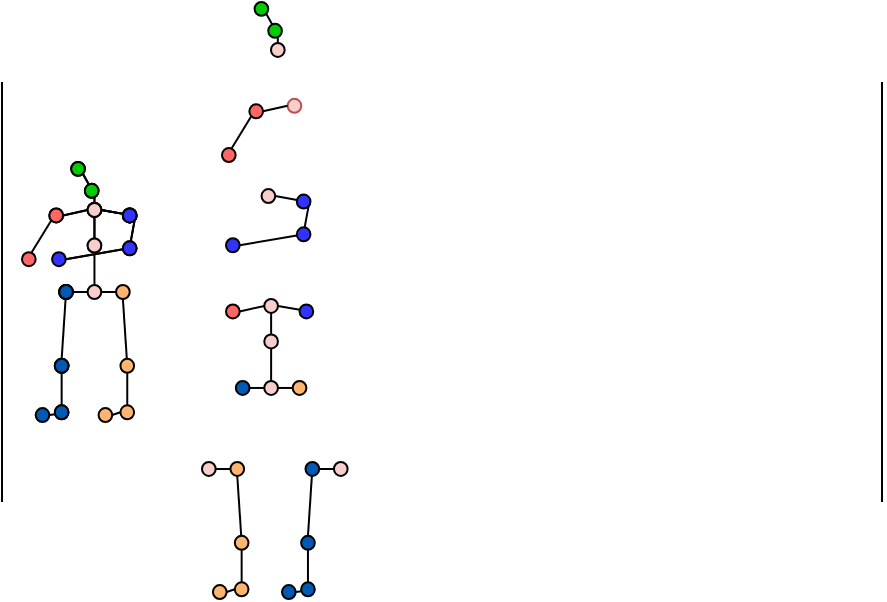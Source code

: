 <mxfile version="20.8.16" type="github">
  <diagram name="第 1 页" id="prYPWEz3ubBdFDEV3Z4t">
    <mxGraphModel dx="819" dy="437" grid="1" gridSize="10" guides="1" tooltips="1" connect="1" arrows="1" fold="1" page="1" pageScale="1" pageWidth="827" pageHeight="1169" math="0" shadow="0">
      <root>
        <mxCell id="0" />
        <mxCell id="1" parent="0" />
        <mxCell id="yCSQ9UV-EW6JQxp8kpYr-37" value="" style="endArrow=none;html=1;rounded=0;" edge="1" parent="1">
          <mxGeometry width="50" height="50" relative="1" as="geometry">
            <mxPoint x="40" y="290" as="sourcePoint" />
            <mxPoint x="40" y="80" as="targetPoint" />
          </mxGeometry>
        </mxCell>
        <mxCell id="yCSQ9UV-EW6JQxp8kpYr-38" value="" style="endArrow=none;html=1;rounded=0;" edge="1" parent="1">
          <mxGeometry width="50" height="50" relative="1" as="geometry">
            <mxPoint x="480" y="290" as="sourcePoint" />
            <mxPoint x="480" y="80" as="targetPoint" />
          </mxGeometry>
        </mxCell>
        <mxCell id="yCSQ9UV-EW6JQxp8kpYr-2" value="" style="ellipse;whiteSpace=wrap;html=1;fillColor=#00CC00;strokeColor=#000000;" vertex="1" parent="1">
          <mxGeometry x="74.607" y="120" width="6.835" height="6.835" as="geometry" />
        </mxCell>
        <mxCell id="yCSQ9UV-EW6JQxp8kpYr-3" value="" style="ellipse;whiteSpace=wrap;html=1;fillColor=#00CC00;strokeColor=#000000;" vertex="1" parent="1">
          <mxGeometry x="81.442" y="130.936" width="6.835" height="6.972" as="geometry" />
        </mxCell>
        <mxCell id="yCSQ9UV-EW6JQxp8kpYr-4" value="" style="endArrow=none;html=1;rounded=0;exitX=0.3;exitY=0.059;exitDx=0;exitDy=0;entryX=1;entryY=1;entryDx=0;entryDy=0;exitPerimeter=0;strokeWidth=1;strokeColor=#000000;" edge="1" parent="1" source="yCSQ9UV-EW6JQxp8kpYr-3" target="yCSQ9UV-EW6JQxp8kpYr-2">
          <mxGeometry width="50" height="50" relative="1" as="geometry">
            <mxPoint x="100.581" y="154.175" as="sourcePoint" />
            <mxPoint x="107.417" y="147.34" as="targetPoint" />
          </mxGeometry>
        </mxCell>
        <mxCell id="yCSQ9UV-EW6JQxp8kpYr-5" value="" style="ellipse;whiteSpace=wrap;html=1;fillColor=#f8cecc;strokeColor=#000000;" vertex="1" parent="1">
          <mxGeometry x="82.81" y="140.505" width="6.835" height="6.972" as="geometry" />
        </mxCell>
        <mxCell id="yCSQ9UV-EW6JQxp8kpYr-6" value="" style="ellipse;whiteSpace=wrap;html=1;fillColor=#3333FF;strokeColor=#000000;" vertex="1" parent="1">
          <mxGeometry x="100.445" y="143.239" width="6.835" height="6.972" as="geometry" />
        </mxCell>
        <mxCell id="yCSQ9UV-EW6JQxp8kpYr-7" value="" style="ellipse;whiteSpace=wrap;html=1;fillColor=#FF6666;strokeColor=#000000;" vertex="1" parent="1">
          <mxGeometry x="63.671" y="143.239" width="6.835" height="6.972" as="geometry" />
        </mxCell>
        <mxCell id="yCSQ9UV-EW6JQxp8kpYr-8" value="" style="endArrow=none;html=1;rounded=0;entryX=0.7;entryY=0.974;entryDx=0;entryDy=0;strokeWidth=1;entryPerimeter=0;exitX=0.5;exitY=0;exitDx=0;exitDy=0;strokeColor=#000000;" edge="1" parent="1" source="yCSQ9UV-EW6JQxp8kpYr-5" target="yCSQ9UV-EW6JQxp8kpYr-3">
          <mxGeometry width="50" height="50" relative="1" as="geometry">
            <mxPoint x="100.855" y="132.303" as="sourcePoint" />
            <mxPoint x="97.847" y="126.835" as="targetPoint" />
          </mxGeometry>
        </mxCell>
        <mxCell id="yCSQ9UV-EW6JQxp8kpYr-9" value="" style="edgeStyle=none;orthogonalLoop=1;jettySize=auto;html=1;rounded=0;labelBackgroundColor=default;strokeColor=#000000;strokeWidth=1;fontFamily=Helvetica;fontSize=11;fontColor=default;endArrow=none;shape=connector;exitX=1;exitY=0.5;exitDx=0;exitDy=0;entryX=0;entryY=0.5;entryDx=0;entryDy=0;" edge="1" parent="1" source="yCSQ9UV-EW6JQxp8kpYr-7" target="yCSQ9UV-EW6JQxp8kpYr-5">
          <mxGeometry width="100" relative="1" as="geometry">
            <mxPoint x="73.24" y="148.034" as="sourcePoint" />
            <mxPoint x="83.766" y="146.383" as="targetPoint" />
            <Array as="points" />
          </mxGeometry>
        </mxCell>
        <mxCell id="yCSQ9UV-EW6JQxp8kpYr-10" value="" style="edgeStyle=none;orthogonalLoop=1;jettySize=auto;html=1;rounded=0;labelBackgroundColor=default;strokeColor=#000000;strokeWidth=1;fontFamily=Helvetica;fontSize=11;fontColor=default;endArrow=none;shape=connector;exitX=1;exitY=0.5;exitDx=0;exitDy=0;entryX=0.02;entryY=0.386;entryDx=0;entryDy=0;entryPerimeter=0;" edge="1" parent="1" source="yCSQ9UV-EW6JQxp8kpYr-5" target="yCSQ9UV-EW6JQxp8kpYr-6">
          <mxGeometry width="100" relative="1" as="geometry">
            <mxPoint x="93.746" y="161.009" as="sourcePoint" />
            <mxPoint x="107.417" y="161.009" as="targetPoint" />
            <Array as="points" />
          </mxGeometry>
        </mxCell>
        <mxCell id="yCSQ9UV-EW6JQxp8kpYr-11" value="" style="ellipse;whiteSpace=wrap;html=1;fillColor=#f8cecc;strokeColor=#000000;" vertex="1" parent="1">
          <mxGeometry x="82.81" y="158.275" width="6.835" height="6.972" as="geometry" />
        </mxCell>
        <mxCell id="yCSQ9UV-EW6JQxp8kpYr-12" value="" style="edgeStyle=none;orthogonalLoop=1;jettySize=auto;html=1;rounded=0;labelBackgroundColor=default;strokeColor=#000000;strokeWidth=1;fontFamily=Helvetica;fontSize=11;fontColor=default;endArrow=none;shape=connector;exitX=0.5;exitY=0;exitDx=0;exitDy=0;entryX=0.5;entryY=1;entryDx=0;entryDy=0;" edge="1" parent="1" source="yCSQ9UV-EW6JQxp8kpYr-11" target="yCSQ9UV-EW6JQxp8kpYr-5">
          <mxGeometry width="100" relative="1" as="geometry">
            <mxPoint x="93.746" y="171.945" as="sourcePoint" />
            <mxPoint x="107.417" y="171.945" as="targetPoint" />
            <Array as="points" />
          </mxGeometry>
        </mxCell>
        <mxCell id="yCSQ9UV-EW6JQxp8kpYr-13" value="" style="ellipse;whiteSpace=wrap;html=1;fillColor=#3333FF;strokeColor=#000000;" vertex="1" parent="1">
          <mxGeometry x="100.445" y="159.642" width="6.835" height="6.972" as="geometry" />
        </mxCell>
        <mxCell id="yCSQ9UV-EW6JQxp8kpYr-14" value="" style="edgeStyle=none;orthogonalLoop=1;jettySize=auto;html=1;rounded=0;labelBackgroundColor=default;strokeColor=#000000;strokeWidth=1;fontFamily=Helvetica;fontSize=11;fontColor=default;endArrow=none;shape=connector;exitX=1;exitY=1;exitDx=0;exitDy=0;" edge="1" parent="1" source="yCSQ9UV-EW6JQxp8kpYr-6" target="yCSQ9UV-EW6JQxp8kpYr-13">
          <mxGeometry width="100" relative="1" as="geometry">
            <mxPoint x="118.353" y="165.11" as="sourcePoint" />
            <mxPoint x="132.024" y="165.11" as="targetPoint" />
            <Array as="points" />
          </mxGeometry>
        </mxCell>
        <mxCell id="yCSQ9UV-EW6JQxp8kpYr-15" value="" style="ellipse;whiteSpace=wrap;html=1;fillColor=#3333FF;strokeColor=#000000;" vertex="1" parent="1">
          <mxGeometry x="65.038" y="165.11" width="6.835" height="6.972" as="geometry" />
        </mxCell>
        <mxCell id="yCSQ9UV-EW6JQxp8kpYr-16" value="" style="edgeStyle=none;orthogonalLoop=1;jettySize=auto;html=1;rounded=0;labelBackgroundColor=default;strokeColor=#000000;strokeWidth=1;fontFamily=Helvetica;fontSize=11;fontColor=default;endArrow=none;shape=connector;exitX=1;exitY=0.5;exitDx=0;exitDy=0;" edge="1" parent="1" source="yCSQ9UV-EW6JQxp8kpYr-15" target="yCSQ9UV-EW6JQxp8kpYr-13">
          <mxGeometry width="100" relative="1" as="geometry">
            <mxPoint x="115.619" y="182.881" as="sourcePoint" />
            <mxPoint x="129.29" y="182.881" as="targetPoint" />
            <Array as="points" />
          </mxGeometry>
        </mxCell>
        <mxCell id="yCSQ9UV-EW6JQxp8kpYr-17" value="" style="ellipse;whiteSpace=wrap;html=1;fillColor=#FF6666;strokeColor=#000000;" vertex="1" parent="1">
          <mxGeometry x="49.998" y="165.115" width="6.835" height="6.972" as="geometry" />
        </mxCell>
        <mxCell id="yCSQ9UV-EW6JQxp8kpYr-18" value="" style="edgeStyle=none;orthogonalLoop=1;jettySize=auto;html=1;rounded=0;labelBackgroundColor=default;strokeColor=#000000;strokeWidth=1;fontFamily=Helvetica;fontSize=11;fontColor=default;endArrow=none;shape=connector;exitX=0.677;exitY=0.061;exitDx=0;exitDy=0;exitPerimeter=0;" edge="1" parent="1" source="yCSQ9UV-EW6JQxp8kpYr-17">
          <mxGeometry width="100" relative="1" as="geometry">
            <mxPoint x="65.038" y="154.175" as="sourcePoint" />
            <mxPoint x="64.628" y="149.253" as="targetPoint" />
            <Array as="points" />
          </mxGeometry>
        </mxCell>
        <mxCell id="yCSQ9UV-EW6JQxp8kpYr-19" value="" style="ellipse;whiteSpace=wrap;html=1;fillColor=#f8cecc;strokeColor=#000000;" vertex="1" parent="1">
          <mxGeometry x="82.81" y="181.514" width="6.835" height="6.972" as="geometry" />
        </mxCell>
        <mxCell id="yCSQ9UV-EW6JQxp8kpYr-20" value="" style="edgeStyle=none;orthogonalLoop=1;jettySize=auto;html=1;rounded=0;labelBackgroundColor=default;strokeColor=#000000;strokeWidth=1;fontFamily=Helvetica;fontSize=11;fontColor=default;endArrow=none;shape=connector;exitX=0.5;exitY=0;exitDx=0;exitDy=0;entryX=0.5;entryY=1;entryDx=0;entryDy=0;" edge="1" parent="1" source="yCSQ9UV-EW6JQxp8kpYr-19" target="yCSQ9UV-EW6JQxp8kpYr-11">
          <mxGeometry width="100" relative="1" as="geometry">
            <mxPoint x="97.847" y="188.349" as="sourcePoint" />
            <mxPoint x="111.518" y="188.349" as="targetPoint" />
            <Array as="points" />
          </mxGeometry>
        </mxCell>
        <mxCell id="yCSQ9UV-EW6JQxp8kpYr-21" value="" style="ellipse;whiteSpace=wrap;html=1;fillColor=#FFB570;strokeColor=#000000;" vertex="1" parent="1">
          <mxGeometry x="97.027" y="181.514" width="6.835" height="6.972" as="geometry" />
        </mxCell>
        <mxCell id="yCSQ9UV-EW6JQxp8kpYr-22" value="" style="ellipse;whiteSpace=wrap;html=1;fillColor=#f8cecc;strokeColor=#000000;" vertex="1" parent="1">
          <mxGeometry x="68.592" y="181.514" width="6.835" height="6.972" as="geometry" />
        </mxCell>
        <mxCell id="yCSQ9UV-EW6JQxp8kpYr-23" value="" style="edgeStyle=none;orthogonalLoop=1;jettySize=auto;html=1;rounded=0;labelBackgroundColor=default;strokeColor=#000000;strokeWidth=1;fontFamily=Helvetica;fontSize=11;fontColor=default;endArrow=none;shape=connector;entryX=0;entryY=0.5;entryDx=0;entryDy=0;exitX=1;exitY=0.5;exitDx=0;exitDy=0;" edge="1" parent="1" source="yCSQ9UV-EW6JQxp8kpYr-22" target="yCSQ9UV-EW6JQxp8kpYr-19">
          <mxGeometry width="100" relative="1" as="geometry">
            <mxPoint x="77.341" y="184.941" as="sourcePoint" />
            <mxPoint x="91.012" y="184.941" as="targetPoint" />
            <Array as="points" />
          </mxGeometry>
        </mxCell>
        <mxCell id="yCSQ9UV-EW6JQxp8kpYr-24" value="" style="edgeStyle=none;orthogonalLoop=1;jettySize=auto;html=1;rounded=0;labelBackgroundColor=default;strokeColor=#000000;strokeWidth=1;fontFamily=Helvetica;fontSize=11;fontColor=default;endArrow=none;shape=connector;exitX=1;exitY=0.5;exitDx=0;exitDy=0;entryX=0;entryY=0.5;entryDx=0;entryDy=0;" edge="1" parent="1" source="yCSQ9UV-EW6JQxp8kpYr-19" target="yCSQ9UV-EW6JQxp8kpYr-21">
          <mxGeometry width="100" relative="1" as="geometry">
            <mxPoint x="84.177" y="203.386" as="sourcePoint" />
            <mxPoint x="97.847" y="203.386" as="targetPoint" />
            <Array as="points" />
          </mxGeometry>
        </mxCell>
        <mxCell id="yCSQ9UV-EW6JQxp8kpYr-25" value="" style="ellipse;whiteSpace=wrap;html=1;fillColor=#f8cecc;strokeColor=#000000;" vertex="1" parent="1">
          <mxGeometry x="66.405" y="218.423" width="6.835" height="6.972" as="geometry" />
        </mxCell>
        <mxCell id="yCSQ9UV-EW6JQxp8kpYr-26" value="" style="ellipse;whiteSpace=wrap;html=1;fillColor=#FFB570;strokeColor=#000000;" vertex="1" parent="1">
          <mxGeometry x="99.214" y="218.423" width="6.835" height="6.972" as="geometry" />
        </mxCell>
        <mxCell id="yCSQ9UV-EW6JQxp8kpYr-27" value="" style="edgeStyle=none;orthogonalLoop=1;jettySize=auto;html=1;rounded=0;labelBackgroundColor=default;strokeColor=#000000;strokeWidth=1;fontFamily=Helvetica;fontSize=11;fontColor=default;endArrow=none;shape=connector;exitX=0.5;exitY=0;exitDx=0;exitDy=0;" edge="1" parent="1" source="yCSQ9UV-EW6JQxp8kpYr-25" target="yCSQ9UV-EW6JQxp8kpYr-22">
          <mxGeometry width="100" relative="1" as="geometry">
            <mxPoint x="81.442" y="208.854" as="sourcePoint" />
            <mxPoint x="95.113" y="208.854" as="targetPoint" />
            <Array as="points" />
          </mxGeometry>
        </mxCell>
        <mxCell id="yCSQ9UV-EW6JQxp8kpYr-28" value="" style="edgeStyle=none;orthogonalLoop=1;jettySize=auto;html=1;rounded=0;labelBackgroundColor=default;strokeColor=#000000;strokeWidth=1;fontFamily=Helvetica;fontSize=11;fontColor=default;endArrow=none;shape=connector;exitX=0.5;exitY=1;exitDx=0;exitDy=0;" edge="1" parent="1" source="yCSQ9UV-EW6JQxp8kpYr-21" target="yCSQ9UV-EW6JQxp8kpYr-26">
          <mxGeometry width="100" relative="1" as="geometry">
            <mxPoint x="95.113" y="211.588" as="sourcePoint" />
            <mxPoint x="108.784" y="211.588" as="targetPoint" />
            <Array as="points" />
          </mxGeometry>
        </mxCell>
        <mxCell id="yCSQ9UV-EW6JQxp8kpYr-29" value="" style="ellipse;whiteSpace=wrap;html=1;fillColor=#f8cecc;strokeColor=#000000;" vertex="1" parent="1">
          <mxGeometry x="66.405" y="241.661" width="6.835" height="6.972" as="geometry" />
        </mxCell>
        <mxCell id="yCSQ9UV-EW6JQxp8kpYr-30" value="" style="ellipse;whiteSpace=wrap;html=1;fillColor=#FFB570;strokeColor=#000000;" vertex="1" parent="1">
          <mxGeometry x="99.214" y="241.661" width="6.835" height="6.972" as="geometry" />
        </mxCell>
        <mxCell id="yCSQ9UV-EW6JQxp8kpYr-31" value="" style="edgeStyle=none;orthogonalLoop=1;jettySize=auto;html=1;rounded=0;labelBackgroundColor=default;strokeColor=#000000;strokeWidth=1;fontFamily=Helvetica;fontSize=11;fontColor=default;endArrow=none;shape=connector;exitX=0.5;exitY=0;exitDx=0;exitDy=0;entryX=0.5;entryY=1;entryDx=0;entryDy=0;" edge="1" parent="1" source="yCSQ9UV-EW6JQxp8kpYr-29" target="yCSQ9UV-EW6JQxp8kpYr-25">
          <mxGeometry width="100" relative="1" as="geometry">
            <mxPoint x="74.607" y="247.129" as="sourcePoint" />
            <mxPoint x="88.278" y="247.129" as="targetPoint" />
            <Array as="points" />
          </mxGeometry>
        </mxCell>
        <mxCell id="yCSQ9UV-EW6JQxp8kpYr-32" value="" style="edgeStyle=none;orthogonalLoop=1;jettySize=auto;html=1;rounded=0;labelBackgroundColor=default;strokeColor=#000000;strokeWidth=1;fontFamily=Helvetica;fontSize=11;fontColor=default;endArrow=none;shape=connector;exitX=0.5;exitY=0;exitDx=0;exitDy=0;entryX=0.5;entryY=1;entryDx=0;entryDy=0;" edge="1" parent="1" source="yCSQ9UV-EW6JQxp8kpYr-30" target="yCSQ9UV-EW6JQxp8kpYr-26">
          <mxGeometry width="100" relative="1" as="geometry">
            <mxPoint x="93.746" y="245.762" as="sourcePoint" />
            <mxPoint x="107.417" y="245.762" as="targetPoint" />
            <Array as="points" />
          </mxGeometry>
        </mxCell>
        <mxCell id="yCSQ9UV-EW6JQxp8kpYr-33" value="" style="ellipse;whiteSpace=wrap;html=1;fillColor=#0059B3;strokeColor=#000000;" vertex="1" parent="1">
          <mxGeometry x="56.835" y="243.028" width="6.835" height="6.972" as="geometry" />
        </mxCell>
        <mxCell id="yCSQ9UV-EW6JQxp8kpYr-34" value="" style="ellipse;whiteSpace=wrap;html=1;fillColor=#FFB570;strokeColor=#000000;" vertex="1" parent="1">
          <mxGeometry x="88.275" y="243.028" width="6.835" height="6.972" as="geometry" />
        </mxCell>
        <mxCell id="yCSQ9UV-EW6JQxp8kpYr-35" value="" style="edgeStyle=none;orthogonalLoop=1;jettySize=auto;html=1;rounded=0;labelBackgroundColor=default;strokeColor=#000000;strokeWidth=1;fontFamily=Helvetica;fontSize=11;fontColor=default;endArrow=none;shape=connector;exitX=1;exitY=0.5;exitDx=0;exitDy=0;entryX=0.033;entryY=0.647;entryDx=0;entryDy=0;entryPerimeter=0;" edge="1" parent="1" source="yCSQ9UV-EW6JQxp8kpYr-33" target="yCSQ9UV-EW6JQxp8kpYr-29">
          <mxGeometry width="100" relative="1" as="geometry">
            <mxPoint x="62.304" y="264.9" as="sourcePoint" />
            <mxPoint x="75.974" y="264.9" as="targetPoint" />
            <Array as="points" />
          </mxGeometry>
        </mxCell>
        <mxCell id="yCSQ9UV-EW6JQxp8kpYr-36" value="" style="edgeStyle=none;orthogonalLoop=1;jettySize=auto;html=1;rounded=0;labelBackgroundColor=default;strokeColor=#000000;strokeWidth=1;fontFamily=Helvetica;fontSize=11;fontColor=default;endArrow=none;shape=connector;exitX=1;exitY=0.5;exitDx=0;exitDy=0;entryX=0;entryY=0.5;entryDx=0;entryDy=0;" edge="1" parent="1" source="yCSQ9UV-EW6JQxp8kpYr-34" target="yCSQ9UV-EW6JQxp8kpYr-30">
          <mxGeometry width="100" relative="1" as="geometry">
            <mxPoint x="86.911" y="267.634" as="sourcePoint" />
            <mxPoint x="100.581" y="267.634" as="targetPoint" />
            <Array as="points" />
          </mxGeometry>
        </mxCell>
        <mxCell id="yCSQ9UV-EW6JQxp8kpYr-44" value="" style="group" vertex="1" connectable="0" parent="1">
          <mxGeometry x="149.998" y="88.415" width="39.647" height="31.581" as="geometry" />
        </mxCell>
        <mxCell id="yCSQ9UV-EW6JQxp8kpYr-39" value="" style="ellipse;whiteSpace=wrap;html=1;fillColor=#f8cecc;strokeColor=#b85450;" vertex="1" parent="yCSQ9UV-EW6JQxp8kpYr-44">
          <mxGeometry x="32.812" width="6.835" height="6.972" as="geometry" />
        </mxCell>
        <mxCell id="yCSQ9UV-EW6JQxp8kpYr-40" value="" style="ellipse;whiteSpace=wrap;html=1;fillColor=#FF6666;strokeColor=#000000;" vertex="1" parent="yCSQ9UV-EW6JQxp8kpYr-44">
          <mxGeometry x="13.673" y="2.734" width="6.835" height="6.972" as="geometry" />
        </mxCell>
        <mxCell id="yCSQ9UV-EW6JQxp8kpYr-41" value="" style="edgeStyle=none;orthogonalLoop=1;jettySize=auto;html=1;rounded=0;labelBackgroundColor=default;strokeColor=default;strokeWidth=1;fontFamily=Helvetica;fontSize=11;fontColor=default;endArrow=none;shape=connector;exitX=1;exitY=0.5;exitDx=0;exitDy=0;entryX=0;entryY=0.5;entryDx=0;entryDy=0;" edge="1" parent="yCSQ9UV-EW6JQxp8kpYr-44" source="yCSQ9UV-EW6JQxp8kpYr-40" target="yCSQ9UV-EW6JQxp8kpYr-39">
          <mxGeometry width="100" relative="1" as="geometry">
            <mxPoint x="23.242" y="7.529" as="sourcePoint" />
            <mxPoint x="33.768" y="5.878" as="targetPoint" />
            <Array as="points" />
          </mxGeometry>
        </mxCell>
        <mxCell id="yCSQ9UV-EW6JQxp8kpYr-42" value="" style="ellipse;whiteSpace=wrap;html=1;fillColor=#FF6666;strokeColor=#000000;" vertex="1" parent="yCSQ9UV-EW6JQxp8kpYr-44">
          <mxGeometry y="24.61" width="6.835" height="6.972" as="geometry" />
        </mxCell>
        <mxCell id="yCSQ9UV-EW6JQxp8kpYr-43" value="" style="edgeStyle=none;orthogonalLoop=1;jettySize=auto;html=1;rounded=0;labelBackgroundColor=default;strokeColor=default;strokeWidth=1;fontFamily=Helvetica;fontSize=11;fontColor=default;endArrow=none;shape=connector;exitX=0.677;exitY=0.061;exitDx=0;exitDy=0;exitPerimeter=0;" edge="1" parent="yCSQ9UV-EW6JQxp8kpYr-44" source="yCSQ9UV-EW6JQxp8kpYr-42">
          <mxGeometry width="100" relative="1" as="geometry">
            <mxPoint x="15.04" y="13.67" as="sourcePoint" />
            <mxPoint x="14.63" y="8.749" as="targetPoint" />
            <Array as="points" />
          </mxGeometry>
        </mxCell>
        <mxCell id="yCSQ9UV-EW6JQxp8kpYr-45" value="" style="ellipse;whiteSpace=wrap;html=1;fillColor=#f8cecc;strokeColor=#000000;" vertex="1" parent="1">
          <mxGeometry x="68.592" y="181.514" width="6.835" height="6.972" as="geometry" />
        </mxCell>
        <mxCell id="yCSQ9UV-EW6JQxp8kpYr-46" value="" style="ellipse;whiteSpace=wrap;html=1;fillColor=#f8cecc;strokeColor=#000000;" vertex="1" parent="1">
          <mxGeometry x="66.405" y="218.423" width="6.835" height="6.972" as="geometry" />
        </mxCell>
        <mxCell id="yCSQ9UV-EW6JQxp8kpYr-47" value="" style="ellipse;whiteSpace=wrap;html=1;fillColor=#0059B3;strokeColor=#000000;" vertex="1" parent="1">
          <mxGeometry x="68.592" y="181.514" width="6.835" height="6.972" as="geometry" />
        </mxCell>
        <mxCell id="yCSQ9UV-EW6JQxp8kpYr-48" value="" style="ellipse;whiteSpace=wrap;html=1;fillColor=#0059B3;strokeColor=#000000;" vertex="1" parent="1">
          <mxGeometry x="66.405" y="218.423" width="6.835" height="6.972" as="geometry" />
        </mxCell>
        <mxCell id="yCSQ9UV-EW6JQxp8kpYr-49" value="" style="ellipse;whiteSpace=wrap;html=1;fillColor=#0059B3;strokeColor=#000000;" vertex="1" parent="1">
          <mxGeometry x="66.405" y="241.661" width="6.835" height="6.972" as="geometry" />
        </mxCell>
        <mxCell id="yCSQ9UV-EW6JQxp8kpYr-50" value="" style="ellipse;whiteSpace=wrap;html=1;fillColor=#f8cecc;strokeColor=#000000;" vertex="1" parent="1">
          <mxGeometry x="82.81" y="140.505" width="6.835" height="6.972" as="geometry" />
        </mxCell>
        <mxCell id="yCSQ9UV-EW6JQxp8kpYr-51" value="" style="edgeStyle=none;orthogonalLoop=1;jettySize=auto;html=1;rounded=0;labelBackgroundColor=default;strokeColor=#000000;strokeWidth=1;fontFamily=Helvetica;fontSize=11;fontColor=default;endArrow=none;shape=connector;exitX=1;exitY=0.5;exitDx=0;exitDy=0;entryX=0.02;entryY=0.386;entryDx=0;entryDy=0;entryPerimeter=0;" edge="1" source="yCSQ9UV-EW6JQxp8kpYr-50" target="yCSQ9UV-EW6JQxp8kpYr-52" parent="1">
          <mxGeometry width="100" relative="1" as="geometry">
            <mxPoint x="93.746" y="161.009" as="sourcePoint" />
            <mxPoint x="107.417" y="161.009" as="targetPoint" />
            <Array as="points" />
          </mxGeometry>
        </mxCell>
        <mxCell id="yCSQ9UV-EW6JQxp8kpYr-52" value="" style="ellipse;whiteSpace=wrap;html=1;fillColor=#3333FF;strokeColor=#000000;" vertex="1" parent="1">
          <mxGeometry x="100.445" y="143.239" width="6.835" height="6.972" as="geometry" />
        </mxCell>
        <mxCell id="yCSQ9UV-EW6JQxp8kpYr-53" value="" style="ellipse;whiteSpace=wrap;html=1;fillColor=#f8cecc;strokeColor=#000000;" vertex="1" parent="1">
          <mxGeometry x="82.81" y="140.505" width="6.835" height="6.972" as="geometry" />
        </mxCell>
        <mxCell id="yCSQ9UV-EW6JQxp8kpYr-54" value="" style="edgeStyle=none;orthogonalLoop=1;jettySize=auto;html=1;rounded=0;labelBackgroundColor=default;strokeColor=#000000;strokeWidth=1;fontFamily=Helvetica;fontSize=11;fontColor=default;endArrow=none;shape=connector;exitX=1;exitY=0.5;exitDx=0;exitDy=0;entryX=0.02;entryY=0.386;entryDx=0;entryDy=0;entryPerimeter=0;" edge="1" source="yCSQ9UV-EW6JQxp8kpYr-53" target="yCSQ9UV-EW6JQxp8kpYr-55" parent="1">
          <mxGeometry width="100" relative="1" as="geometry">
            <mxPoint x="93.746" y="161.009" as="sourcePoint" />
            <mxPoint x="107.417" y="161.009" as="targetPoint" />
            <Array as="points" />
          </mxGeometry>
        </mxCell>
        <mxCell id="yCSQ9UV-EW6JQxp8kpYr-55" value="" style="ellipse;whiteSpace=wrap;html=1;fillColor=#3333FF;strokeColor=#000000;" vertex="1" parent="1">
          <mxGeometry x="100.445" y="143.239" width="6.835" height="6.972" as="geometry" />
        </mxCell>
        <mxCell id="yCSQ9UV-EW6JQxp8kpYr-56" value="" style="edgeStyle=none;orthogonalLoop=1;jettySize=auto;html=1;rounded=0;labelBackgroundColor=default;strokeColor=#000000;strokeWidth=1;fontFamily=Helvetica;fontSize=11;fontColor=default;endArrow=none;shape=connector;exitX=1;exitY=1;exitDx=0;exitDy=0;" edge="1" target="yCSQ9UV-EW6JQxp8kpYr-57" parent="1">
          <mxGeometry width="100" relative="1" as="geometry">
            <mxPoint x="106.303" y="149.165" as="sourcePoint" />
            <mxPoint x="132.024" y="165.11" as="targetPoint" />
            <Array as="points" />
          </mxGeometry>
        </mxCell>
        <mxCell id="yCSQ9UV-EW6JQxp8kpYr-57" value="" style="ellipse;whiteSpace=wrap;html=1;fillColor=#3333FF;strokeColor=#000000;" vertex="1" parent="1">
          <mxGeometry x="100.445" y="159.642" width="6.835" height="6.972" as="geometry" />
        </mxCell>
        <mxCell id="yCSQ9UV-EW6JQxp8kpYr-58" value="" style="edgeStyle=none;orthogonalLoop=1;jettySize=auto;html=1;rounded=0;labelBackgroundColor=default;strokeColor=#000000;strokeWidth=1;fontFamily=Helvetica;fontSize=11;fontColor=default;endArrow=none;shape=connector;exitX=1;exitY=0.5;exitDx=0;exitDy=0;" edge="1" target="yCSQ9UV-EW6JQxp8kpYr-57" parent="1">
          <mxGeometry width="100" relative="1" as="geometry">
            <mxPoint x="71.873" y="168.596" as="sourcePoint" />
            <mxPoint x="129.29" y="182.881" as="targetPoint" />
            <Array as="points" />
          </mxGeometry>
        </mxCell>
        <mxCell id="yCSQ9UV-EW6JQxp8kpYr-66" value="" style="group" vertex="1" connectable="0" parent="1">
          <mxGeometry x="151.998" y="133.535" width="42.242" height="31.577" as="geometry" />
        </mxCell>
        <mxCell id="yCSQ9UV-EW6JQxp8kpYr-59" value="" style="ellipse;whiteSpace=wrap;html=1;fillColor=#3333FF;strokeColor=#000000;" vertex="1" parent="yCSQ9UV-EW6JQxp8kpYr-66">
          <mxGeometry y="24.606" width="6.835" height="6.972" as="geometry" />
        </mxCell>
        <mxCell id="yCSQ9UV-EW6JQxp8kpYr-60" value="" style="ellipse;whiteSpace=wrap;html=1;fillColor=#f8cecc;strokeColor=#000000;" vertex="1" parent="yCSQ9UV-EW6JQxp8kpYr-66">
          <mxGeometry x="17.772" width="6.835" height="6.972" as="geometry" />
        </mxCell>
        <mxCell id="yCSQ9UV-EW6JQxp8kpYr-61" value="" style="edgeStyle=none;orthogonalLoop=1;jettySize=auto;html=1;rounded=0;labelBackgroundColor=default;strokeColor=#000000;strokeWidth=1;fontFamily=Helvetica;fontSize=11;fontColor=default;endArrow=none;shape=connector;exitX=1;exitY=0.5;exitDx=0;exitDy=0;entryX=0.02;entryY=0.386;entryDx=0;entryDy=0;entryPerimeter=0;" edge="1" parent="yCSQ9UV-EW6JQxp8kpYr-66" source="yCSQ9UV-EW6JQxp8kpYr-60" target="yCSQ9UV-EW6JQxp8kpYr-62">
          <mxGeometry width="100" relative="1" as="geometry">
            <mxPoint x="28.708" y="20.505" as="sourcePoint" />
            <mxPoint x="42.379" y="20.505" as="targetPoint" />
            <Array as="points" />
          </mxGeometry>
        </mxCell>
        <mxCell id="yCSQ9UV-EW6JQxp8kpYr-62" value="" style="ellipse;whiteSpace=wrap;html=1;fillColor=#3333FF;strokeColor=#000000;" vertex="1" parent="yCSQ9UV-EW6JQxp8kpYr-66">
          <mxGeometry x="35.407" y="2.734" width="6.835" height="6.972" as="geometry" />
        </mxCell>
        <mxCell id="yCSQ9UV-EW6JQxp8kpYr-63" value="" style="edgeStyle=none;orthogonalLoop=1;jettySize=auto;html=1;rounded=0;labelBackgroundColor=default;strokeColor=#000000;strokeWidth=1;fontFamily=Helvetica;fontSize=11;fontColor=default;endArrow=none;shape=connector;exitX=1;exitY=1;exitDx=0;exitDy=0;" edge="1" parent="yCSQ9UV-EW6JQxp8kpYr-66" target="yCSQ9UV-EW6JQxp8kpYr-64">
          <mxGeometry width="100" relative="1" as="geometry">
            <mxPoint x="41.265" y="8.66" as="sourcePoint" />
            <mxPoint x="66.986" y="24.606" as="targetPoint" />
            <Array as="points" />
          </mxGeometry>
        </mxCell>
        <mxCell id="yCSQ9UV-EW6JQxp8kpYr-64" value="" style="ellipse;whiteSpace=wrap;html=1;fillColor=#3333FF;strokeColor=#000000;" vertex="1" parent="yCSQ9UV-EW6JQxp8kpYr-66">
          <mxGeometry x="35.407" y="19.138" width="6.835" height="6.972" as="geometry" />
        </mxCell>
        <mxCell id="yCSQ9UV-EW6JQxp8kpYr-65" value="" style="edgeStyle=none;orthogonalLoop=1;jettySize=auto;html=1;rounded=0;labelBackgroundColor=default;strokeColor=#000000;strokeWidth=1;fontFamily=Helvetica;fontSize=11;fontColor=default;endArrow=none;shape=connector;exitX=1;exitY=0.5;exitDx=0;exitDy=0;" edge="1" parent="yCSQ9UV-EW6JQxp8kpYr-66" target="yCSQ9UV-EW6JQxp8kpYr-64">
          <mxGeometry width="100" relative="1" as="geometry">
            <mxPoint x="6.835" y="28.091" as="sourcePoint" />
            <mxPoint x="64.252" y="42.376" as="targetPoint" />
            <Array as="points" />
          </mxGeometry>
        </mxCell>
        <mxCell id="yCSQ9UV-EW6JQxp8kpYr-76" value="" style="group" vertex="1" connectable="0" parent="1">
          <mxGeometry x="179.995" y="270.004" width="32.81" height="68.486" as="geometry" />
        </mxCell>
        <mxCell id="yCSQ9UV-EW6JQxp8kpYr-67" value="" style="ellipse;whiteSpace=wrap;html=1;fillColor=#f8cecc;strokeColor=#000000;" vertex="1" parent="yCSQ9UV-EW6JQxp8kpYr-76">
          <mxGeometry x="25.974" width="6.835" height="6.972" as="geometry" />
        </mxCell>
        <mxCell id="yCSQ9UV-EW6JQxp8kpYr-68" value="" style="edgeStyle=none;orthogonalLoop=1;jettySize=auto;html=1;rounded=0;labelBackgroundColor=default;strokeColor=#000000;strokeWidth=1;fontFamily=Helvetica;fontSize=11;fontColor=default;endArrow=none;shape=connector;entryX=0;entryY=0.5;entryDx=0;entryDy=0;exitX=1;exitY=0.5;exitDx=0;exitDy=0;" edge="1" parent="yCSQ9UV-EW6JQxp8kpYr-76" target="yCSQ9UV-EW6JQxp8kpYr-67">
          <mxGeometry width="100" relative="1" as="geometry">
            <mxPoint x="18.592" y="3.486" as="sourcePoint" />
            <mxPoint x="34.177" y="3.427" as="targetPoint" />
            <Array as="points" />
          </mxGeometry>
        </mxCell>
        <mxCell id="yCSQ9UV-EW6JQxp8kpYr-69" value="" style="edgeStyle=none;orthogonalLoop=1;jettySize=auto;html=1;rounded=0;labelBackgroundColor=default;strokeColor=#000000;strokeWidth=1;fontFamily=Helvetica;fontSize=11;fontColor=default;endArrow=none;shape=connector;exitX=0.5;exitY=0;exitDx=0;exitDy=0;" edge="1" parent="yCSQ9UV-EW6JQxp8kpYr-76">
          <mxGeometry width="100" relative="1" as="geometry">
            <mxPoint x="12.987" y="36.909" as="sourcePoint" />
            <mxPoint x="14.947" y="6.964" as="targetPoint" />
            <Array as="points" />
          </mxGeometry>
        </mxCell>
        <mxCell id="yCSQ9UV-EW6JQxp8kpYr-70" value="" style="edgeStyle=none;orthogonalLoop=1;jettySize=auto;html=1;rounded=0;labelBackgroundColor=default;strokeColor=#000000;strokeWidth=1;fontFamily=Helvetica;fontSize=11;fontColor=default;endArrow=none;shape=connector;exitX=0.5;exitY=0;exitDx=0;exitDy=0;entryX=0.5;entryY=1;entryDx=0;entryDy=0;" edge="1" parent="yCSQ9UV-EW6JQxp8kpYr-76">
          <mxGeometry width="100" relative="1" as="geometry">
            <mxPoint x="12.987" y="60.147" as="sourcePoint" />
            <mxPoint x="12.987" y="43.88" as="targetPoint" />
            <Array as="points" />
          </mxGeometry>
        </mxCell>
        <mxCell id="yCSQ9UV-EW6JQxp8kpYr-71" value="" style="ellipse;whiteSpace=wrap;html=1;fillColor=#0059B3;strokeColor=#000000;" vertex="1" parent="yCSQ9UV-EW6JQxp8kpYr-76">
          <mxGeometry y="61.514" width="6.835" height="6.972" as="geometry" />
        </mxCell>
        <mxCell id="yCSQ9UV-EW6JQxp8kpYr-72" value="" style="edgeStyle=none;orthogonalLoop=1;jettySize=auto;html=1;rounded=0;labelBackgroundColor=default;strokeColor=#000000;strokeWidth=1;fontFamily=Helvetica;fontSize=11;fontColor=default;endArrow=none;shape=connector;exitX=1;exitY=0.5;exitDx=0;exitDy=0;entryX=0.033;entryY=0.647;entryDx=0;entryDy=0;entryPerimeter=0;" edge="1" parent="yCSQ9UV-EW6JQxp8kpYr-76" source="yCSQ9UV-EW6JQxp8kpYr-71">
          <mxGeometry width="100" relative="1" as="geometry">
            <mxPoint x="5.468" y="83.386" as="sourcePoint" />
            <mxPoint x="9.795" y="64.658" as="targetPoint" />
            <Array as="points" />
          </mxGeometry>
        </mxCell>
        <mxCell id="yCSQ9UV-EW6JQxp8kpYr-73" value="" style="ellipse;whiteSpace=wrap;html=1;fillColor=#0059B3;strokeColor=#000000;" vertex="1" parent="yCSQ9UV-EW6JQxp8kpYr-76">
          <mxGeometry x="11.757" width="6.835" height="6.972" as="geometry" />
        </mxCell>
        <mxCell id="yCSQ9UV-EW6JQxp8kpYr-74" value="" style="ellipse;whiteSpace=wrap;html=1;fillColor=#0059B3;strokeColor=#000000;" vertex="1" parent="yCSQ9UV-EW6JQxp8kpYr-76">
          <mxGeometry x="9.569" y="36.909" width="6.835" height="6.972" as="geometry" />
        </mxCell>
        <mxCell id="yCSQ9UV-EW6JQxp8kpYr-75" value="" style="ellipse;whiteSpace=wrap;html=1;fillColor=#0059B3;strokeColor=#000000;" vertex="1" parent="yCSQ9UV-EW6JQxp8kpYr-76">
          <mxGeometry x="9.569" y="60.147" width="6.835" height="6.972" as="geometry" />
        </mxCell>
        <mxCell id="yCSQ9UV-EW6JQxp8kpYr-88" value="" style="group" vertex="1" connectable="0" parent="1">
          <mxGeometry x="140.0" y="270.004" width="23.24" height="68.486" as="geometry" />
        </mxCell>
        <mxCell id="yCSQ9UV-EW6JQxp8kpYr-79" value="" style="ellipse;whiteSpace=wrap;html=1;fillColor=#f8cecc;strokeColor=#000000;" vertex="1" parent="yCSQ9UV-EW6JQxp8kpYr-88">
          <mxGeometry width="6.835" height="6.972" as="geometry" />
        </mxCell>
        <mxCell id="yCSQ9UV-EW6JQxp8kpYr-80" value="" style="ellipse;whiteSpace=wrap;html=1;fillColor=#FFB570;strokeColor=#000000;" vertex="1" parent="yCSQ9UV-EW6JQxp8kpYr-88">
          <mxGeometry x="14.217" width="6.835" height="6.972" as="geometry" />
        </mxCell>
        <mxCell id="yCSQ9UV-EW6JQxp8kpYr-81" value="" style="edgeStyle=none;orthogonalLoop=1;jettySize=auto;html=1;rounded=0;labelBackgroundColor=default;strokeColor=#000000;strokeWidth=1;fontFamily=Helvetica;fontSize=11;fontColor=default;endArrow=none;shape=connector;exitX=1;exitY=0.5;exitDx=0;exitDy=0;entryX=0;entryY=0.5;entryDx=0;entryDy=0;" edge="1" parent="yCSQ9UV-EW6JQxp8kpYr-88" source="yCSQ9UV-EW6JQxp8kpYr-79" target="yCSQ9UV-EW6JQxp8kpYr-80">
          <mxGeometry width="100" relative="1" as="geometry">
            <mxPoint x="1.367" y="21.872" as="sourcePoint" />
            <mxPoint x="15.038" y="21.872" as="targetPoint" />
            <Array as="points" />
          </mxGeometry>
        </mxCell>
        <mxCell id="yCSQ9UV-EW6JQxp8kpYr-82" value="" style="ellipse;whiteSpace=wrap;html=1;fillColor=#FFB570;strokeColor=#000000;" vertex="1" parent="yCSQ9UV-EW6JQxp8kpYr-88">
          <mxGeometry x="16.405" y="36.909" width="6.835" height="6.972" as="geometry" />
        </mxCell>
        <mxCell id="yCSQ9UV-EW6JQxp8kpYr-83" value="" style="edgeStyle=none;orthogonalLoop=1;jettySize=auto;html=1;rounded=0;labelBackgroundColor=default;strokeColor=#000000;strokeWidth=1;fontFamily=Helvetica;fontSize=11;fontColor=default;endArrow=none;shape=connector;exitX=0.5;exitY=1;exitDx=0;exitDy=0;" edge="1" parent="yCSQ9UV-EW6JQxp8kpYr-88" source="yCSQ9UV-EW6JQxp8kpYr-80" target="yCSQ9UV-EW6JQxp8kpYr-82">
          <mxGeometry width="100" relative="1" as="geometry">
            <mxPoint x="12.304" y="30.074" as="sourcePoint" />
            <mxPoint x="25.974" y="30.074" as="targetPoint" />
            <Array as="points" />
          </mxGeometry>
        </mxCell>
        <mxCell id="yCSQ9UV-EW6JQxp8kpYr-84" value="" style="ellipse;whiteSpace=wrap;html=1;fillColor=#FFB570;strokeColor=#000000;" vertex="1" parent="yCSQ9UV-EW6JQxp8kpYr-88">
          <mxGeometry x="16.405" y="60.147" width="6.835" height="6.972" as="geometry" />
        </mxCell>
        <mxCell id="yCSQ9UV-EW6JQxp8kpYr-85" value="" style="edgeStyle=none;orthogonalLoop=1;jettySize=auto;html=1;rounded=0;labelBackgroundColor=default;strokeColor=#000000;strokeWidth=1;fontFamily=Helvetica;fontSize=11;fontColor=default;endArrow=none;shape=connector;exitX=0.5;exitY=0;exitDx=0;exitDy=0;entryX=0.5;entryY=1;entryDx=0;entryDy=0;" edge="1" parent="yCSQ9UV-EW6JQxp8kpYr-88" source="yCSQ9UV-EW6JQxp8kpYr-84" target="yCSQ9UV-EW6JQxp8kpYr-82">
          <mxGeometry width="100" relative="1" as="geometry">
            <mxPoint x="10.937" y="64.248" as="sourcePoint" />
            <mxPoint x="24.607" y="64.248" as="targetPoint" />
            <Array as="points" />
          </mxGeometry>
        </mxCell>
        <mxCell id="yCSQ9UV-EW6JQxp8kpYr-86" value="" style="ellipse;whiteSpace=wrap;html=1;fillColor=#FFB570;strokeColor=#000000;" vertex="1" parent="yCSQ9UV-EW6JQxp8kpYr-88">
          <mxGeometry x="5.465" y="61.514" width="6.835" height="6.972" as="geometry" />
        </mxCell>
        <mxCell id="yCSQ9UV-EW6JQxp8kpYr-87" value="" style="edgeStyle=none;orthogonalLoop=1;jettySize=auto;html=1;rounded=0;labelBackgroundColor=default;strokeColor=#000000;strokeWidth=1;fontFamily=Helvetica;fontSize=11;fontColor=default;endArrow=none;shape=connector;exitX=1;exitY=0.5;exitDx=0;exitDy=0;entryX=0;entryY=0.5;entryDx=0;entryDy=0;" edge="1" parent="yCSQ9UV-EW6JQxp8kpYr-88" source="yCSQ9UV-EW6JQxp8kpYr-86" target="yCSQ9UV-EW6JQxp8kpYr-84">
          <mxGeometry width="100" relative="1" as="geometry">
            <mxPoint x="4.101" y="86.12" as="sourcePoint" />
            <mxPoint x="17.772" y="86.12" as="targetPoint" />
            <Array as="points" />
          </mxGeometry>
        </mxCell>
        <mxCell id="yCSQ9UV-EW6JQxp8kpYr-89" value="" style="ellipse;whiteSpace=wrap;html=1;fillColor=#00CC00;strokeColor=#000000;" vertex="1" parent="1">
          <mxGeometry x="74.607" y="120" width="6.835" height="6.835" as="geometry" />
        </mxCell>
        <mxCell id="yCSQ9UV-EW6JQxp8kpYr-90" value="" style="endArrow=none;html=1;rounded=0;exitX=0.3;exitY=0.059;exitDx=0;exitDy=0;entryX=1;entryY=1;entryDx=0;entryDy=0;exitPerimeter=0;strokeWidth=1;strokeColor=#000000;" edge="1" source="yCSQ9UV-EW6JQxp8kpYr-91" target="yCSQ9UV-EW6JQxp8kpYr-89" parent="1">
          <mxGeometry width="50" height="50" relative="1" as="geometry">
            <mxPoint x="100.581" y="154.175" as="sourcePoint" />
            <mxPoint x="107.417" y="147.34" as="targetPoint" />
          </mxGeometry>
        </mxCell>
        <mxCell id="yCSQ9UV-EW6JQxp8kpYr-91" value="" style="ellipse;whiteSpace=wrap;html=1;fillColor=#00CC00;strokeColor=#000000;" vertex="1" parent="1">
          <mxGeometry x="81.442" y="130.936" width="6.835" height="6.972" as="geometry" />
        </mxCell>
        <mxCell id="yCSQ9UV-EW6JQxp8kpYr-92" value="" style="endArrow=none;html=1;rounded=0;entryX=0.7;entryY=0.974;entryDx=0;entryDy=0;strokeWidth=1;entryPerimeter=0;exitX=0.5;exitY=0;exitDx=0;exitDy=0;strokeColor=#000000;" edge="1" target="yCSQ9UV-EW6JQxp8kpYr-91" parent="1">
          <mxGeometry width="50" height="50" relative="1" as="geometry">
            <mxPoint x="86.227" y="140.505" as="sourcePoint" />
            <mxPoint x="97.847" y="126.835" as="targetPoint" />
          </mxGeometry>
        </mxCell>
        <mxCell id="yCSQ9UV-EW6JQxp8kpYr-98" value="" style="group" vertex="1" connectable="0" parent="1">
          <mxGeometry x="166.287" y="40" width="15.038" height="27.476" as="geometry" />
        </mxCell>
        <mxCell id="yCSQ9UV-EW6JQxp8kpYr-93" value="" style="ellipse;whiteSpace=wrap;html=1;fillColor=#f8cecc;strokeColor=#000000;" vertex="1" parent="yCSQ9UV-EW6JQxp8kpYr-98">
          <mxGeometry x="8.202" y="20.505" width="6.835" height="6.972" as="geometry" />
        </mxCell>
        <mxCell id="yCSQ9UV-EW6JQxp8kpYr-94" value="" style="ellipse;whiteSpace=wrap;html=1;fillColor=#00CC00;strokeColor=#000000;" vertex="1" parent="yCSQ9UV-EW6JQxp8kpYr-98">
          <mxGeometry width="6.835" height="6.835" as="geometry" />
        </mxCell>
        <mxCell id="yCSQ9UV-EW6JQxp8kpYr-95" value="" style="endArrow=none;html=1;rounded=0;exitX=0.3;exitY=0.059;exitDx=0;exitDy=0;entryX=1;entryY=1;entryDx=0;entryDy=0;exitPerimeter=0;strokeWidth=1;strokeColor=#000000;" edge="1" parent="yCSQ9UV-EW6JQxp8kpYr-98" source="yCSQ9UV-EW6JQxp8kpYr-96" target="yCSQ9UV-EW6JQxp8kpYr-94">
          <mxGeometry width="50" height="50" relative="1" as="geometry">
            <mxPoint x="25.974" y="34.175" as="sourcePoint" />
            <mxPoint x="32.81" y="27.34" as="targetPoint" />
          </mxGeometry>
        </mxCell>
        <mxCell id="yCSQ9UV-EW6JQxp8kpYr-96" value="" style="ellipse;whiteSpace=wrap;html=1;fillColor=#00CC00;strokeColor=#000000;" vertex="1" parent="yCSQ9UV-EW6JQxp8kpYr-98">
          <mxGeometry x="6.835" y="10.936" width="6.835" height="6.972" as="geometry" />
        </mxCell>
        <mxCell id="yCSQ9UV-EW6JQxp8kpYr-97" value="" style="endArrow=none;html=1;rounded=0;entryX=0.7;entryY=0.974;entryDx=0;entryDy=0;strokeWidth=1;entryPerimeter=0;exitX=0.5;exitY=0;exitDx=0;exitDy=0;strokeColor=#000000;" edge="1" parent="yCSQ9UV-EW6JQxp8kpYr-98" target="yCSQ9UV-EW6JQxp8kpYr-96">
          <mxGeometry width="50" height="50" relative="1" as="geometry">
            <mxPoint x="11.62" y="20.505" as="sourcePoint" />
            <mxPoint x="23.24" y="6.835" as="targetPoint" />
          </mxGeometry>
        </mxCell>
        <mxCell id="yCSQ9UV-EW6JQxp8kpYr-99" value="" style="ellipse;whiteSpace=wrap;html=1;fillColor=#FF6666;strokeColor=#000000;" vertex="1" parent="1">
          <mxGeometry x="63.671" y="143.239" width="6.835" height="6.972" as="geometry" />
        </mxCell>
        <mxCell id="yCSQ9UV-EW6JQxp8kpYr-100" value="" style="edgeStyle=none;orthogonalLoop=1;jettySize=auto;html=1;rounded=0;labelBackgroundColor=default;strokeColor=#000000;strokeWidth=1;fontFamily=Helvetica;fontSize=11;fontColor=default;endArrow=none;shape=connector;exitX=1;exitY=0.5;exitDx=0;exitDy=0;entryX=0;entryY=0.5;entryDx=0;entryDy=0;" edge="1" source="yCSQ9UV-EW6JQxp8kpYr-99" parent="1">
          <mxGeometry width="100" relative="1" as="geometry">
            <mxPoint x="73.24" y="148.034" as="sourcePoint" />
            <mxPoint x="82.81" y="143.991" as="targetPoint" />
            <Array as="points" />
          </mxGeometry>
        </mxCell>
        <mxCell id="yCSQ9UV-EW6JQxp8kpYr-101" value="" style="ellipse;whiteSpace=wrap;html=1;fillColor=#f8cecc;strokeColor=#000000;" vertex="1" parent="1">
          <mxGeometry x="82.81" y="140.505" width="6.835" height="6.972" as="geometry" />
        </mxCell>
        <mxCell id="yCSQ9UV-EW6JQxp8kpYr-102" value="" style="edgeStyle=none;orthogonalLoop=1;jettySize=auto;html=1;rounded=0;labelBackgroundColor=default;strokeColor=#000000;strokeWidth=1;fontFamily=Helvetica;fontSize=11;fontColor=default;endArrow=none;shape=connector;exitX=1;exitY=0.5;exitDx=0;exitDy=0;entryX=0.02;entryY=0.386;entryDx=0;entryDy=0;entryPerimeter=0;" edge="1" source="yCSQ9UV-EW6JQxp8kpYr-101" target="yCSQ9UV-EW6JQxp8kpYr-103" parent="1">
          <mxGeometry width="100" relative="1" as="geometry">
            <mxPoint x="93.746" y="161.009" as="sourcePoint" />
            <mxPoint x="107.417" y="161.009" as="targetPoint" />
            <Array as="points" />
          </mxGeometry>
        </mxCell>
        <mxCell id="yCSQ9UV-EW6JQxp8kpYr-103" value="" style="ellipse;whiteSpace=wrap;html=1;fillColor=#3333FF;strokeColor=#000000;" vertex="1" parent="1">
          <mxGeometry x="100.445" y="143.239" width="6.835" height="6.972" as="geometry" />
        </mxCell>
        <mxCell id="yCSQ9UV-EW6JQxp8kpYr-104" value="" style="ellipse;whiteSpace=wrap;html=1;fillColor=#f8cecc;strokeColor=#000000;" vertex="1" parent="1">
          <mxGeometry x="82.81" y="158.275" width="6.835" height="6.972" as="geometry" />
        </mxCell>
        <mxCell id="yCSQ9UV-EW6JQxp8kpYr-105" value="" style="edgeStyle=none;orthogonalLoop=1;jettySize=auto;html=1;rounded=0;labelBackgroundColor=default;strokeColor=#000000;strokeWidth=1;fontFamily=Helvetica;fontSize=11;fontColor=default;endArrow=none;shape=connector;exitX=0.5;exitY=0;exitDx=0;exitDy=0;entryX=0.5;entryY=1;entryDx=0;entryDy=0;" edge="1" source="yCSQ9UV-EW6JQxp8kpYr-104" parent="1">
          <mxGeometry width="100" relative="1" as="geometry">
            <mxPoint x="93.746" y="171.945" as="sourcePoint" />
            <mxPoint x="86.227" y="147.476" as="targetPoint" />
            <Array as="points" />
          </mxGeometry>
        </mxCell>
        <mxCell id="yCSQ9UV-EW6JQxp8kpYr-119" value="" style="group" vertex="1" connectable="0" parent="1">
          <mxGeometry x="152.001" y="188.485" width="43.609" height="47.981" as="geometry" />
        </mxCell>
        <mxCell id="yCSQ9UV-EW6JQxp8kpYr-106" value="" style="ellipse;whiteSpace=wrap;html=1;fillColor=#f8cecc;strokeColor=#000000;" vertex="1" parent="yCSQ9UV-EW6JQxp8kpYr-119">
          <mxGeometry x="19.139" y="41.009" width="6.835" height="6.972" as="geometry" />
        </mxCell>
        <mxCell id="yCSQ9UV-EW6JQxp8kpYr-107" value="" style="edgeStyle=none;orthogonalLoop=1;jettySize=auto;html=1;rounded=0;labelBackgroundColor=default;strokeColor=#000000;strokeWidth=1;fontFamily=Helvetica;fontSize=11;fontColor=default;endArrow=none;shape=connector;exitX=0.5;exitY=0;exitDx=0;exitDy=0;entryX=0.5;entryY=1;entryDx=0;entryDy=0;" edge="1" parent="yCSQ9UV-EW6JQxp8kpYr-119" source="yCSQ9UV-EW6JQxp8kpYr-106">
          <mxGeometry width="100" relative="1" as="geometry">
            <mxPoint x="34.177" y="47.844" as="sourcePoint" />
            <mxPoint x="22.557" y="24.742" as="targetPoint" />
            <Array as="points" />
          </mxGeometry>
        </mxCell>
        <mxCell id="yCSQ9UV-EW6JQxp8kpYr-108" value="" style="ellipse;whiteSpace=wrap;html=1;fillColor=#FFB570;strokeColor=#000000;" vertex="1" parent="yCSQ9UV-EW6JQxp8kpYr-119">
          <mxGeometry x="33.356" y="41.009" width="6.835" height="6.972" as="geometry" />
        </mxCell>
        <mxCell id="yCSQ9UV-EW6JQxp8kpYr-109" value="" style="edgeStyle=none;orthogonalLoop=1;jettySize=auto;html=1;rounded=0;labelBackgroundColor=default;strokeColor=#000000;strokeWidth=1;fontFamily=Helvetica;fontSize=11;fontColor=default;endArrow=none;shape=connector;entryX=0;entryY=0.5;entryDx=0;entryDy=0;exitX=1;exitY=0.5;exitDx=0;exitDy=0;" edge="1" parent="yCSQ9UV-EW6JQxp8kpYr-119" target="yCSQ9UV-EW6JQxp8kpYr-106">
          <mxGeometry width="100" relative="1" as="geometry">
            <mxPoint x="11.757" y="44.495" as="sourcePoint" />
            <mxPoint x="27.341" y="44.436" as="targetPoint" />
            <Array as="points" />
          </mxGeometry>
        </mxCell>
        <mxCell id="yCSQ9UV-EW6JQxp8kpYr-110" value="" style="edgeStyle=none;orthogonalLoop=1;jettySize=auto;html=1;rounded=0;labelBackgroundColor=default;strokeColor=#000000;strokeWidth=1;fontFamily=Helvetica;fontSize=11;fontColor=default;endArrow=none;shape=connector;exitX=1;exitY=0.5;exitDx=0;exitDy=0;entryX=0;entryY=0.5;entryDx=0;entryDy=0;" edge="1" parent="yCSQ9UV-EW6JQxp8kpYr-119" source="yCSQ9UV-EW6JQxp8kpYr-106" target="yCSQ9UV-EW6JQxp8kpYr-108">
          <mxGeometry width="100" relative="1" as="geometry">
            <mxPoint x="20.506" y="62.881" as="sourcePoint" />
            <mxPoint x="34.177" y="62.881" as="targetPoint" />
            <Array as="points" />
          </mxGeometry>
        </mxCell>
        <mxCell id="yCSQ9UV-EW6JQxp8kpYr-111" value="" style="ellipse;whiteSpace=wrap;html=1;fillColor=#0059B3;strokeColor=#000000;" vertex="1" parent="yCSQ9UV-EW6JQxp8kpYr-119">
          <mxGeometry x="4.921" y="41.009" width="6.835" height="6.972" as="geometry" />
        </mxCell>
        <mxCell id="yCSQ9UV-EW6JQxp8kpYr-112" value="" style="ellipse;whiteSpace=wrap;html=1;fillColor=#FF6666;strokeColor=#000000;" vertex="1" parent="yCSQ9UV-EW6JQxp8kpYr-119">
          <mxGeometry y="2.734" width="6.835" height="6.972" as="geometry" />
        </mxCell>
        <mxCell id="yCSQ9UV-EW6JQxp8kpYr-113" value="" style="edgeStyle=none;orthogonalLoop=1;jettySize=auto;html=1;rounded=0;labelBackgroundColor=default;strokeColor=#000000;strokeWidth=1;fontFamily=Helvetica;fontSize=11;fontColor=default;endArrow=none;shape=connector;exitX=1;exitY=0.5;exitDx=0;exitDy=0;entryX=0;entryY=0.5;entryDx=0;entryDy=0;" edge="1" parent="yCSQ9UV-EW6JQxp8kpYr-119" source="yCSQ9UV-EW6JQxp8kpYr-112">
          <mxGeometry width="100" relative="1" as="geometry">
            <mxPoint x="9.569" y="7.529" as="sourcePoint" />
            <mxPoint x="19.139" y="3.486" as="targetPoint" />
            <Array as="points" />
          </mxGeometry>
        </mxCell>
        <mxCell id="yCSQ9UV-EW6JQxp8kpYr-114" value="" style="ellipse;whiteSpace=wrap;html=1;fillColor=#f8cecc;strokeColor=#000000;" vertex="1" parent="yCSQ9UV-EW6JQxp8kpYr-119">
          <mxGeometry x="19.139" width="6.835" height="6.972" as="geometry" />
        </mxCell>
        <mxCell id="yCSQ9UV-EW6JQxp8kpYr-115" value="" style="edgeStyle=none;orthogonalLoop=1;jettySize=auto;html=1;rounded=0;labelBackgroundColor=default;strokeColor=#000000;strokeWidth=1;fontFamily=Helvetica;fontSize=11;fontColor=default;endArrow=none;shape=connector;exitX=1;exitY=0.5;exitDx=0;exitDy=0;entryX=0.02;entryY=0.386;entryDx=0;entryDy=0;entryPerimeter=0;" edge="1" parent="yCSQ9UV-EW6JQxp8kpYr-119" source="yCSQ9UV-EW6JQxp8kpYr-114" target="yCSQ9UV-EW6JQxp8kpYr-116">
          <mxGeometry width="100" relative="1" as="geometry">
            <mxPoint x="30.075" y="20.505" as="sourcePoint" />
            <mxPoint x="43.746" y="20.505" as="targetPoint" />
            <Array as="points" />
          </mxGeometry>
        </mxCell>
        <mxCell id="yCSQ9UV-EW6JQxp8kpYr-116" value="" style="ellipse;whiteSpace=wrap;html=1;fillColor=#3333FF;strokeColor=#000000;" vertex="1" parent="yCSQ9UV-EW6JQxp8kpYr-119">
          <mxGeometry x="36.774" y="2.734" width="6.835" height="6.972" as="geometry" />
        </mxCell>
        <mxCell id="yCSQ9UV-EW6JQxp8kpYr-117" value="" style="ellipse;whiteSpace=wrap;html=1;fillColor=#f8cecc;strokeColor=#000000;" vertex="1" parent="yCSQ9UV-EW6JQxp8kpYr-119">
          <mxGeometry x="19.139" y="17.771" width="6.835" height="6.972" as="geometry" />
        </mxCell>
        <mxCell id="yCSQ9UV-EW6JQxp8kpYr-118" value="" style="edgeStyle=none;orthogonalLoop=1;jettySize=auto;html=1;rounded=0;labelBackgroundColor=default;strokeColor=#000000;strokeWidth=1;fontFamily=Helvetica;fontSize=11;fontColor=default;endArrow=none;shape=connector;exitX=0.5;exitY=0;exitDx=0;exitDy=0;entryX=0.5;entryY=1;entryDx=0;entryDy=0;" edge="1" parent="yCSQ9UV-EW6JQxp8kpYr-119" source="yCSQ9UV-EW6JQxp8kpYr-117">
          <mxGeometry width="100" relative="1" as="geometry">
            <mxPoint x="30.075" y="31.441" as="sourcePoint" />
            <mxPoint x="22.557" y="6.972" as="targetPoint" />
            <Array as="points" />
          </mxGeometry>
        </mxCell>
      </root>
    </mxGraphModel>
  </diagram>
</mxfile>
